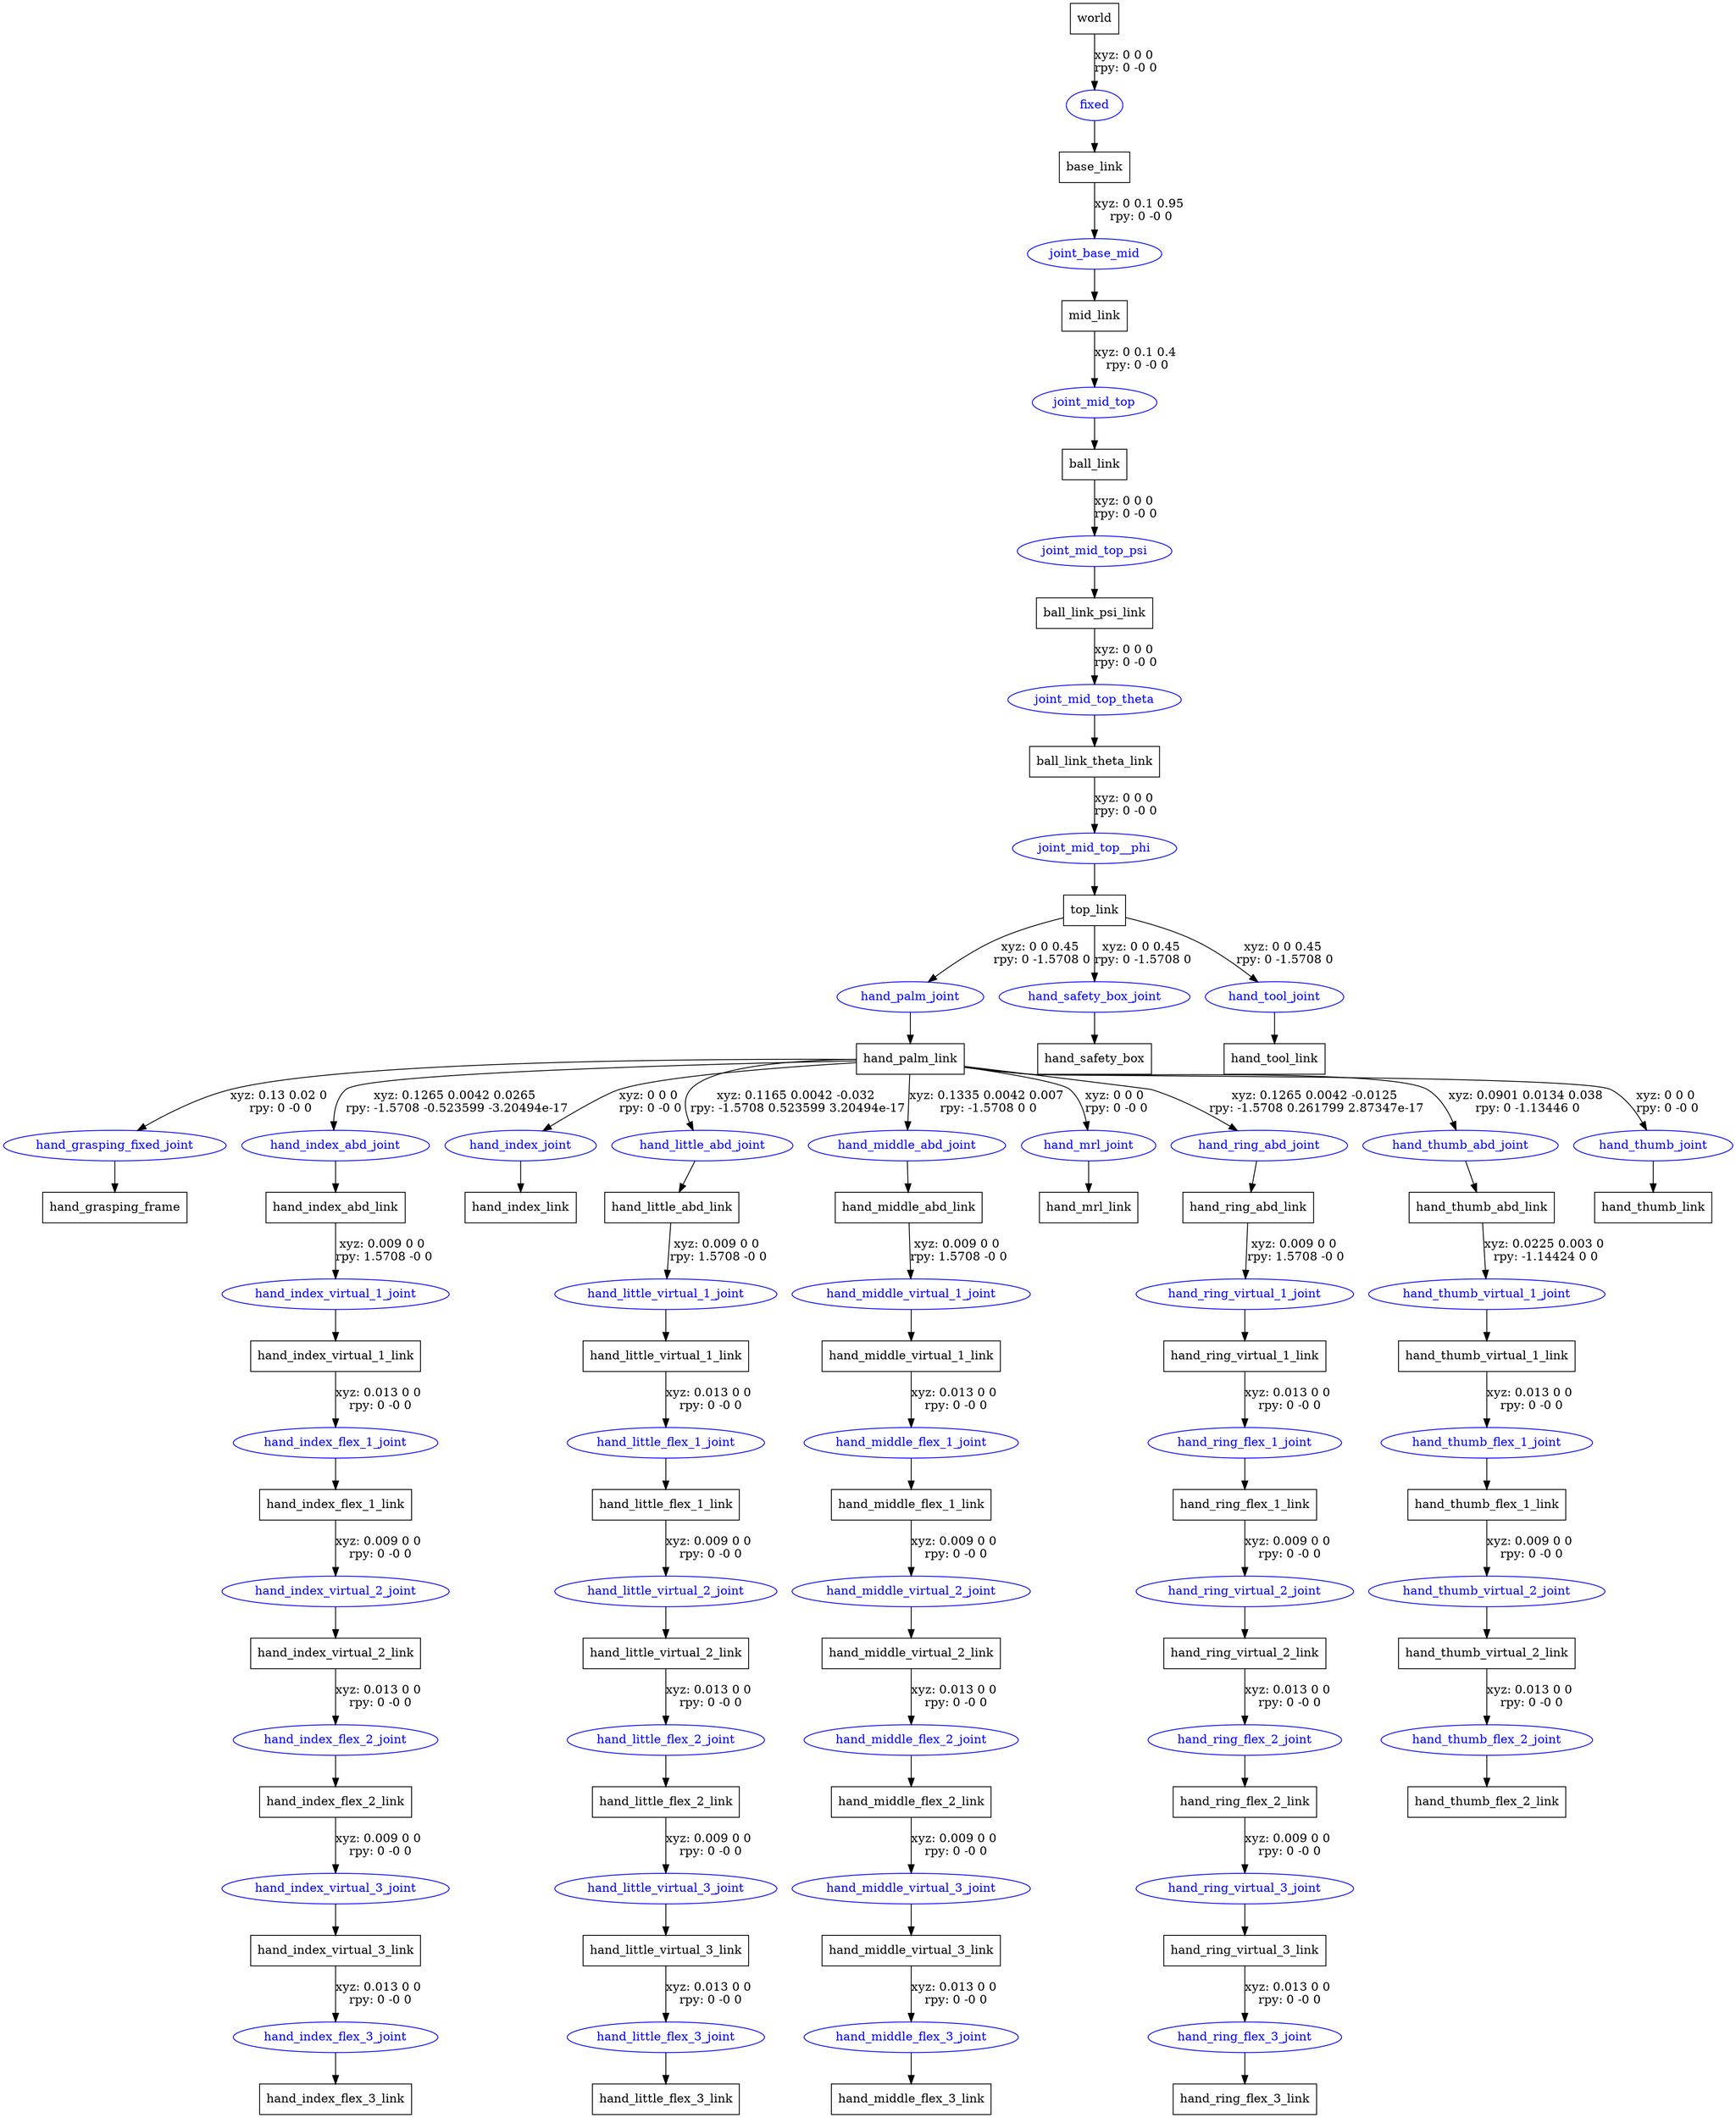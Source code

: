 digraph G {
node [shape=box];
"world" [label="world"];
"base_link" [label="base_link"];
"mid_link" [label="mid_link"];
"ball_link" [label="ball_link"];
"ball_link_psi_link" [label="ball_link_psi_link"];
"ball_link_theta_link" [label="ball_link_theta_link"];
"top_link" [label="top_link"];
"hand_palm_link" [label="hand_palm_link"];
"hand_grasping_frame" [label="hand_grasping_frame"];
"hand_index_abd_link" [label="hand_index_abd_link"];
"hand_index_virtual_1_link" [label="hand_index_virtual_1_link"];
"hand_index_flex_1_link" [label="hand_index_flex_1_link"];
"hand_index_virtual_2_link" [label="hand_index_virtual_2_link"];
"hand_index_flex_2_link" [label="hand_index_flex_2_link"];
"hand_index_virtual_3_link" [label="hand_index_virtual_3_link"];
"hand_index_flex_3_link" [label="hand_index_flex_3_link"];
"hand_index_link" [label="hand_index_link"];
"hand_little_abd_link" [label="hand_little_abd_link"];
"hand_little_virtual_1_link" [label="hand_little_virtual_1_link"];
"hand_little_flex_1_link" [label="hand_little_flex_1_link"];
"hand_little_virtual_2_link" [label="hand_little_virtual_2_link"];
"hand_little_flex_2_link" [label="hand_little_flex_2_link"];
"hand_little_virtual_3_link" [label="hand_little_virtual_3_link"];
"hand_little_flex_3_link" [label="hand_little_flex_3_link"];
"hand_middle_abd_link" [label="hand_middle_abd_link"];
"hand_middle_virtual_1_link" [label="hand_middle_virtual_1_link"];
"hand_middle_flex_1_link" [label="hand_middle_flex_1_link"];
"hand_middle_virtual_2_link" [label="hand_middle_virtual_2_link"];
"hand_middle_flex_2_link" [label="hand_middle_flex_2_link"];
"hand_middle_virtual_3_link" [label="hand_middle_virtual_3_link"];
"hand_middle_flex_3_link" [label="hand_middle_flex_3_link"];
"hand_mrl_link" [label="hand_mrl_link"];
"hand_ring_abd_link" [label="hand_ring_abd_link"];
"hand_ring_virtual_1_link" [label="hand_ring_virtual_1_link"];
"hand_ring_flex_1_link" [label="hand_ring_flex_1_link"];
"hand_ring_virtual_2_link" [label="hand_ring_virtual_2_link"];
"hand_ring_flex_2_link" [label="hand_ring_flex_2_link"];
"hand_ring_virtual_3_link" [label="hand_ring_virtual_3_link"];
"hand_ring_flex_3_link" [label="hand_ring_flex_3_link"];
"hand_thumb_abd_link" [label="hand_thumb_abd_link"];
"hand_thumb_virtual_1_link" [label="hand_thumb_virtual_1_link"];
"hand_thumb_flex_1_link" [label="hand_thumb_flex_1_link"];
"hand_thumb_virtual_2_link" [label="hand_thumb_virtual_2_link"];
"hand_thumb_flex_2_link" [label="hand_thumb_flex_2_link"];
"hand_thumb_link" [label="hand_thumb_link"];
"hand_safety_box" [label="hand_safety_box"];
"hand_tool_link" [label="hand_tool_link"];
node [shape=ellipse, color=blue, fontcolor=blue];
"world" -> "fixed" [label="xyz: 0 0 0 \nrpy: 0 -0 0"]
"fixed" -> "base_link"
"base_link" -> "joint_base_mid" [label="xyz: 0 0.1 0.95 \nrpy: 0 -0 0"]
"joint_base_mid" -> "mid_link"
"mid_link" -> "joint_mid_top" [label="xyz: 0 0.1 0.4 \nrpy: 0 -0 0"]
"joint_mid_top" -> "ball_link"
"ball_link" -> "joint_mid_top_psi" [label="xyz: 0 0 0 \nrpy: 0 -0 0"]
"joint_mid_top_psi" -> "ball_link_psi_link"
"ball_link_psi_link" -> "joint_mid_top_theta" [label="xyz: 0 0 0 \nrpy: 0 -0 0"]
"joint_mid_top_theta" -> "ball_link_theta_link"
"ball_link_theta_link" -> "joint_mid_top__phi" [label="xyz: 0 0 0 \nrpy: 0 -0 0"]
"joint_mid_top__phi" -> "top_link"
"top_link" -> "hand_palm_joint" [label="xyz: 0 0 0.45 \nrpy: 0 -1.5708 0"]
"hand_palm_joint" -> "hand_palm_link"
"hand_palm_link" -> "hand_grasping_fixed_joint" [label="xyz: 0.13 0.02 0 \nrpy: 0 -0 0"]
"hand_grasping_fixed_joint" -> "hand_grasping_frame"
"hand_palm_link" -> "hand_index_abd_joint" [label="xyz: 0.1265 0.0042 0.0265 \nrpy: -1.5708 -0.523599 -3.20494e-17"]
"hand_index_abd_joint" -> "hand_index_abd_link"
"hand_index_abd_link" -> "hand_index_virtual_1_joint" [label="xyz: 0.009 0 0 \nrpy: 1.5708 -0 0"]
"hand_index_virtual_1_joint" -> "hand_index_virtual_1_link"
"hand_index_virtual_1_link" -> "hand_index_flex_1_joint" [label="xyz: 0.013 0 0 \nrpy: 0 -0 0"]
"hand_index_flex_1_joint" -> "hand_index_flex_1_link"
"hand_index_flex_1_link" -> "hand_index_virtual_2_joint" [label="xyz: 0.009 0 0 \nrpy: 0 -0 0"]
"hand_index_virtual_2_joint" -> "hand_index_virtual_2_link"
"hand_index_virtual_2_link" -> "hand_index_flex_2_joint" [label="xyz: 0.013 0 0 \nrpy: 0 -0 0"]
"hand_index_flex_2_joint" -> "hand_index_flex_2_link"
"hand_index_flex_2_link" -> "hand_index_virtual_3_joint" [label="xyz: 0.009 0 0 \nrpy: 0 -0 0"]
"hand_index_virtual_3_joint" -> "hand_index_virtual_3_link"
"hand_index_virtual_3_link" -> "hand_index_flex_3_joint" [label="xyz: 0.013 0 0 \nrpy: 0 -0 0"]
"hand_index_flex_3_joint" -> "hand_index_flex_3_link"
"hand_palm_link" -> "hand_index_joint" [label="xyz: 0 0 0 \nrpy: 0 -0 0"]
"hand_index_joint" -> "hand_index_link"
"hand_palm_link" -> "hand_little_abd_joint" [label="xyz: 0.1165 0.0042 -0.032 \nrpy: -1.5708 0.523599 3.20494e-17"]
"hand_little_abd_joint" -> "hand_little_abd_link"
"hand_little_abd_link" -> "hand_little_virtual_1_joint" [label="xyz: 0.009 0 0 \nrpy: 1.5708 -0 0"]
"hand_little_virtual_1_joint" -> "hand_little_virtual_1_link"
"hand_little_virtual_1_link" -> "hand_little_flex_1_joint" [label="xyz: 0.013 0 0 \nrpy: 0 -0 0"]
"hand_little_flex_1_joint" -> "hand_little_flex_1_link"
"hand_little_flex_1_link" -> "hand_little_virtual_2_joint" [label="xyz: 0.009 0 0 \nrpy: 0 -0 0"]
"hand_little_virtual_2_joint" -> "hand_little_virtual_2_link"
"hand_little_virtual_2_link" -> "hand_little_flex_2_joint" [label="xyz: 0.013 0 0 \nrpy: 0 -0 0"]
"hand_little_flex_2_joint" -> "hand_little_flex_2_link"
"hand_little_flex_2_link" -> "hand_little_virtual_3_joint" [label="xyz: 0.009 0 0 \nrpy: 0 -0 0"]
"hand_little_virtual_3_joint" -> "hand_little_virtual_3_link"
"hand_little_virtual_3_link" -> "hand_little_flex_3_joint" [label="xyz: 0.013 0 0 \nrpy: 0 -0 0"]
"hand_little_flex_3_joint" -> "hand_little_flex_3_link"
"hand_palm_link" -> "hand_middle_abd_joint" [label="xyz: 0.1335 0.0042 0.007 \nrpy: -1.5708 0 0"]
"hand_middle_abd_joint" -> "hand_middle_abd_link"
"hand_middle_abd_link" -> "hand_middle_virtual_1_joint" [label="xyz: 0.009 0 0 \nrpy: 1.5708 -0 0"]
"hand_middle_virtual_1_joint" -> "hand_middle_virtual_1_link"
"hand_middle_virtual_1_link" -> "hand_middle_flex_1_joint" [label="xyz: 0.013 0 0 \nrpy: 0 -0 0"]
"hand_middle_flex_1_joint" -> "hand_middle_flex_1_link"
"hand_middle_flex_1_link" -> "hand_middle_virtual_2_joint" [label="xyz: 0.009 0 0 \nrpy: 0 -0 0"]
"hand_middle_virtual_2_joint" -> "hand_middle_virtual_2_link"
"hand_middle_virtual_2_link" -> "hand_middle_flex_2_joint" [label="xyz: 0.013 0 0 \nrpy: 0 -0 0"]
"hand_middle_flex_2_joint" -> "hand_middle_flex_2_link"
"hand_middle_flex_2_link" -> "hand_middle_virtual_3_joint" [label="xyz: 0.009 0 0 \nrpy: 0 -0 0"]
"hand_middle_virtual_3_joint" -> "hand_middle_virtual_3_link"
"hand_middle_virtual_3_link" -> "hand_middle_flex_3_joint" [label="xyz: 0.013 0 0 \nrpy: 0 -0 0"]
"hand_middle_flex_3_joint" -> "hand_middle_flex_3_link"
"hand_palm_link" -> "hand_mrl_joint" [label="xyz: 0 0 0 \nrpy: 0 -0 0"]
"hand_mrl_joint" -> "hand_mrl_link"
"hand_palm_link" -> "hand_ring_abd_joint" [label="xyz: 0.1265 0.0042 -0.0125 \nrpy: -1.5708 0.261799 2.87347e-17"]
"hand_ring_abd_joint" -> "hand_ring_abd_link"
"hand_ring_abd_link" -> "hand_ring_virtual_1_joint" [label="xyz: 0.009 0 0 \nrpy: 1.5708 -0 0"]
"hand_ring_virtual_1_joint" -> "hand_ring_virtual_1_link"
"hand_ring_virtual_1_link" -> "hand_ring_flex_1_joint" [label="xyz: 0.013 0 0 \nrpy: 0 -0 0"]
"hand_ring_flex_1_joint" -> "hand_ring_flex_1_link"
"hand_ring_flex_1_link" -> "hand_ring_virtual_2_joint" [label="xyz: 0.009 0 0 \nrpy: 0 -0 0"]
"hand_ring_virtual_2_joint" -> "hand_ring_virtual_2_link"
"hand_ring_virtual_2_link" -> "hand_ring_flex_2_joint" [label="xyz: 0.013 0 0 \nrpy: 0 -0 0"]
"hand_ring_flex_2_joint" -> "hand_ring_flex_2_link"
"hand_ring_flex_2_link" -> "hand_ring_virtual_3_joint" [label="xyz: 0.009 0 0 \nrpy: 0 -0 0"]
"hand_ring_virtual_3_joint" -> "hand_ring_virtual_3_link"
"hand_ring_virtual_3_link" -> "hand_ring_flex_3_joint" [label="xyz: 0.013 0 0 \nrpy: 0 -0 0"]
"hand_ring_flex_3_joint" -> "hand_ring_flex_3_link"
"hand_palm_link" -> "hand_thumb_abd_joint" [label="xyz: 0.0901 0.0134 0.038 \nrpy: 0 -1.13446 0"]
"hand_thumb_abd_joint" -> "hand_thumb_abd_link"
"hand_thumb_abd_link" -> "hand_thumb_virtual_1_joint" [label="xyz: 0.0225 0.003 0 \nrpy: -1.14424 0 0"]
"hand_thumb_virtual_1_joint" -> "hand_thumb_virtual_1_link"
"hand_thumb_virtual_1_link" -> "hand_thumb_flex_1_joint" [label="xyz: 0.013 0 0 \nrpy: 0 -0 0"]
"hand_thumb_flex_1_joint" -> "hand_thumb_flex_1_link"
"hand_thumb_flex_1_link" -> "hand_thumb_virtual_2_joint" [label="xyz: 0.009 0 0 \nrpy: 0 -0 0"]
"hand_thumb_virtual_2_joint" -> "hand_thumb_virtual_2_link"
"hand_thumb_virtual_2_link" -> "hand_thumb_flex_2_joint" [label="xyz: 0.013 0 0 \nrpy: 0 -0 0"]
"hand_thumb_flex_2_joint" -> "hand_thumb_flex_2_link"
"hand_palm_link" -> "hand_thumb_joint" [label="xyz: 0 0 0 \nrpy: 0 -0 0"]
"hand_thumb_joint" -> "hand_thumb_link"
"top_link" -> "hand_safety_box_joint" [label="xyz: 0 0 0.45 \nrpy: 0 -1.5708 0"]
"hand_safety_box_joint" -> "hand_safety_box"
"top_link" -> "hand_tool_joint" [label="xyz: 0 0 0.45 \nrpy: 0 -1.5708 0"]
"hand_tool_joint" -> "hand_tool_link"
}
